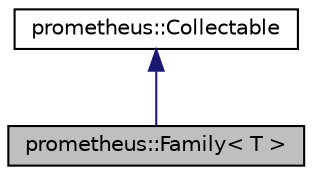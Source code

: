digraph "prometheus::Family&lt; T &gt;"
{
  edge [fontname="Helvetica",fontsize="10",labelfontname="Helvetica",labelfontsize="10"];
  node [fontname="Helvetica",fontsize="10",shape=record];
  Node1 [label="prometheus::Family\< T \>",height=0.2,width=0.4,color="black", fillcolor="grey75", style="filled", fontcolor="black"];
  Node2 -> Node1 [dir="back",color="midnightblue",fontsize="10",style="solid",fontname="Helvetica"];
  Node2 [label="prometheus::Collectable",height=0.2,width=0.4,color="black", fillcolor="white", style="filled",URL="$classprometheus_1_1Collectable.html",tooltip="Interface implemented by anything that can be used by Prometheus to collect metrics. "];
}
